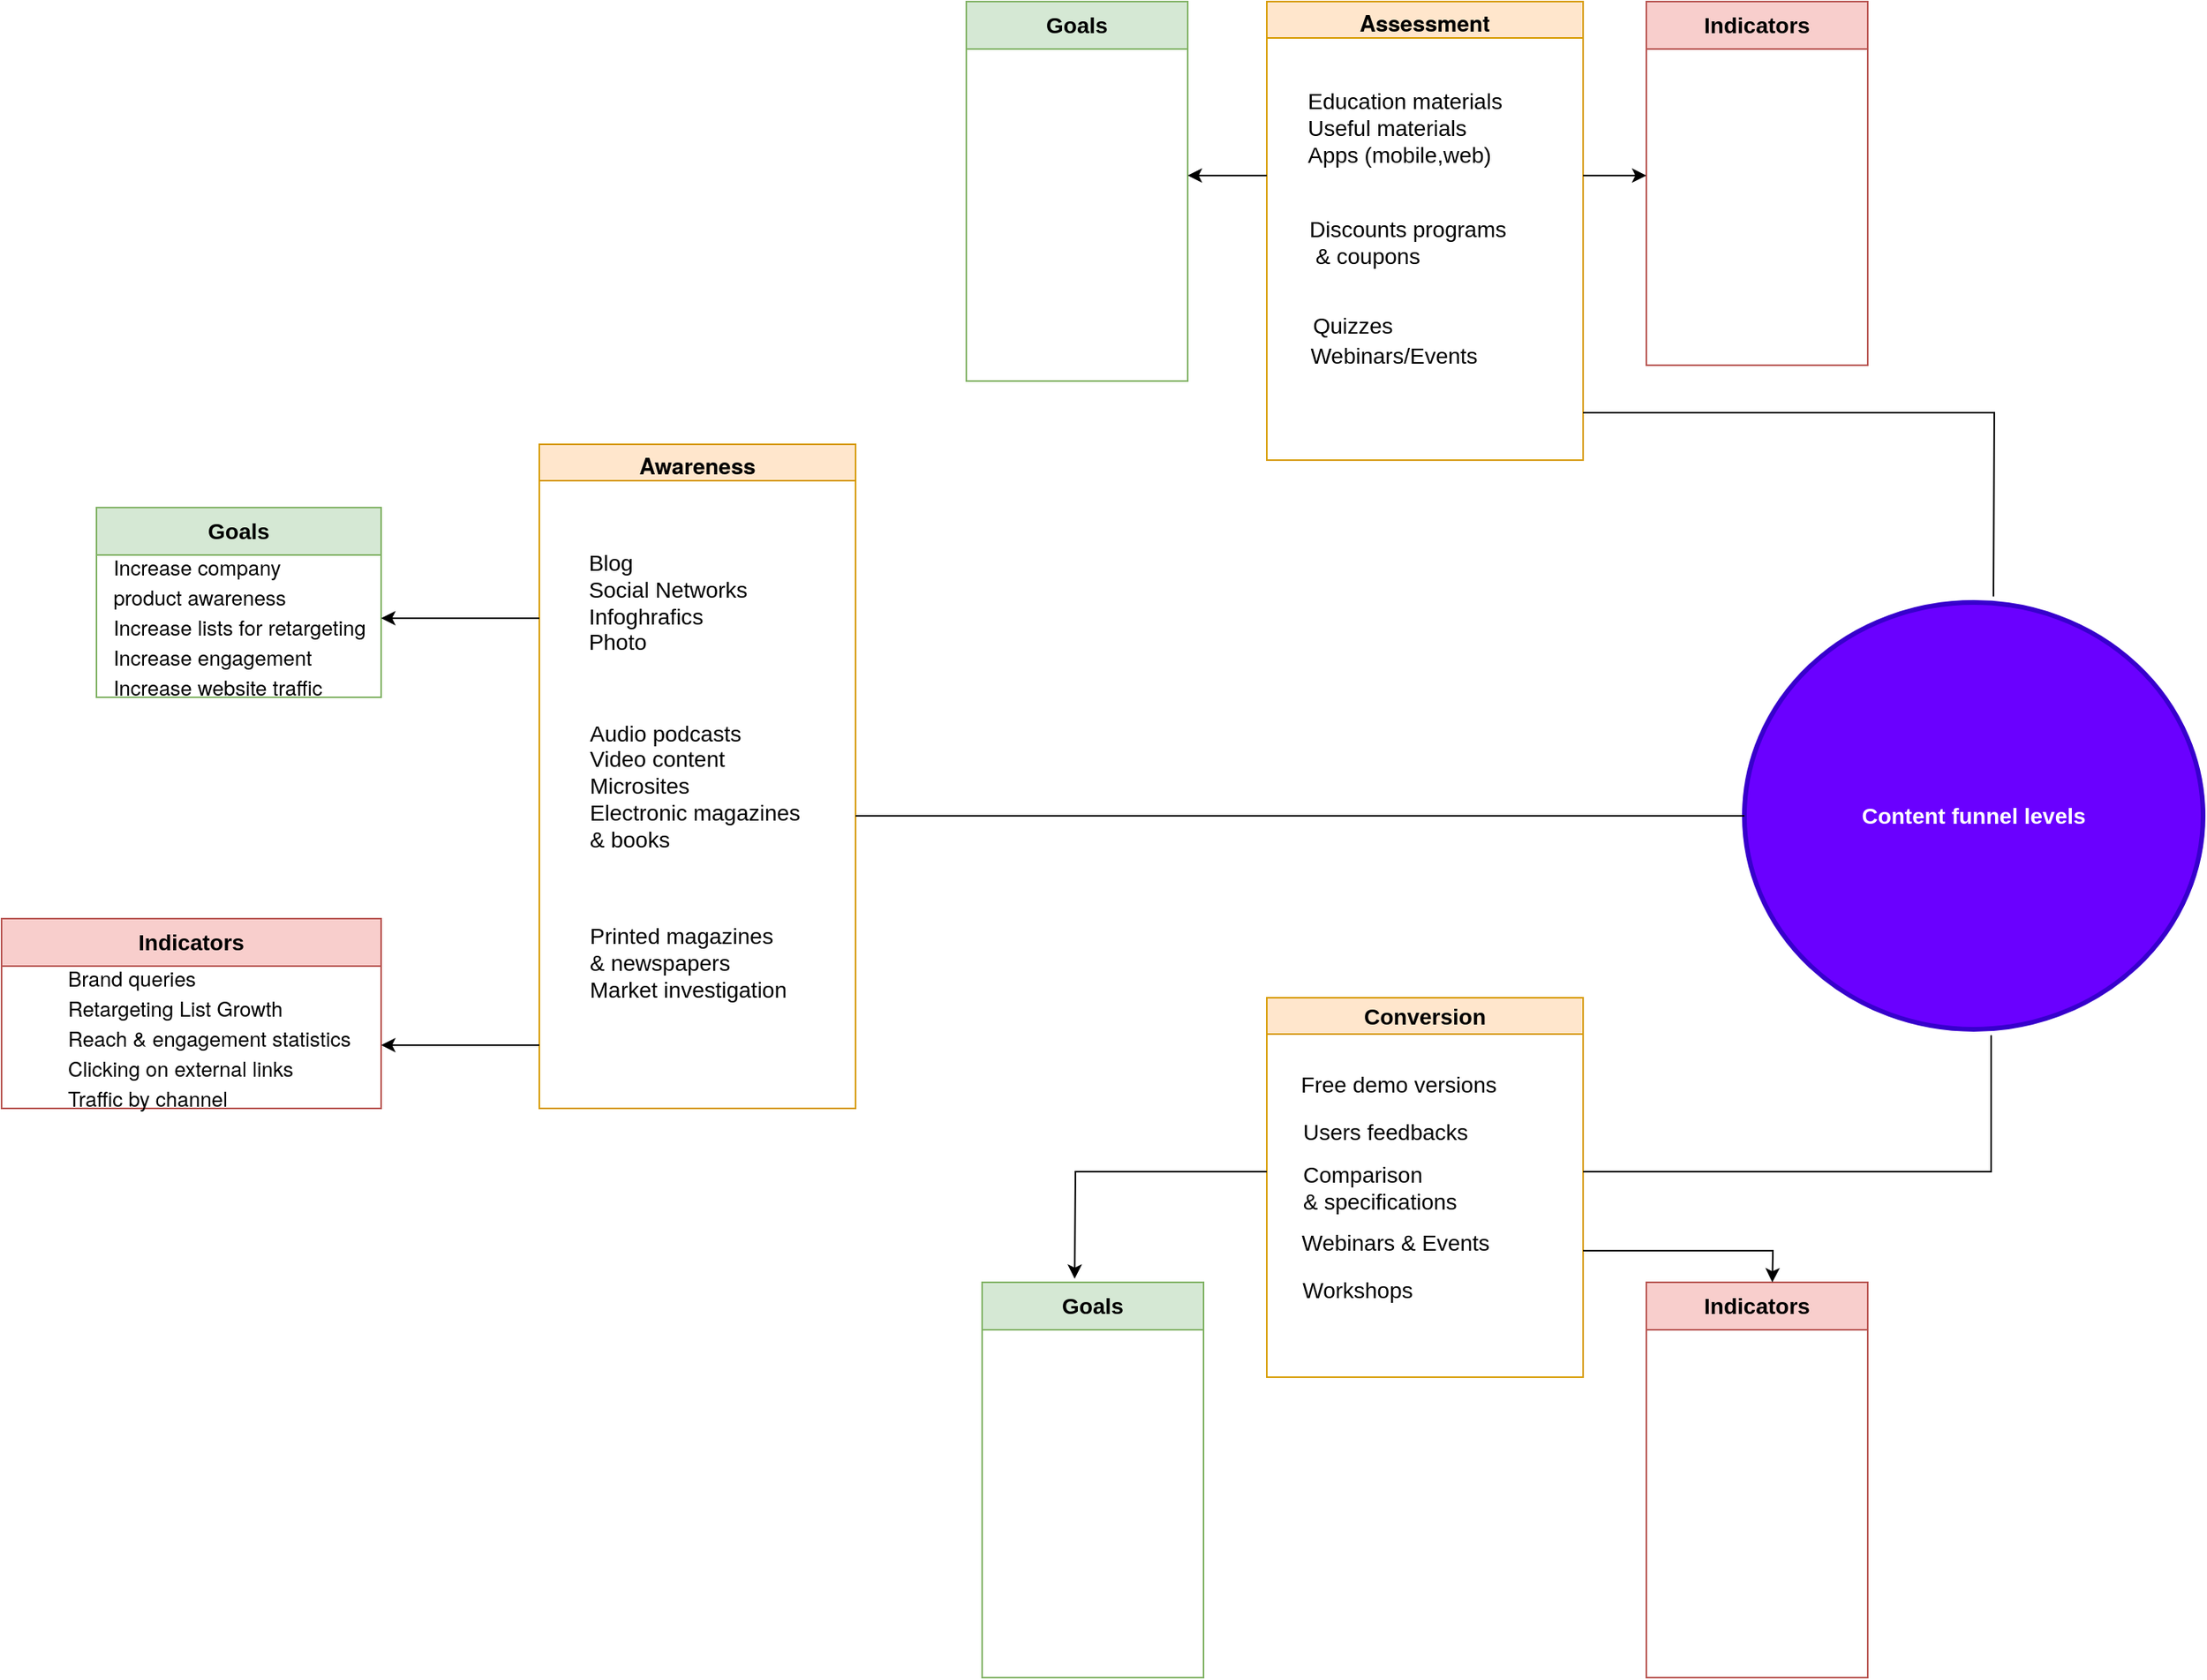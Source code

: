 <mxfile version="20.8.4" type="github">
  <diagram id="W-XU7vy2OOlPiPGa_6Xz" name="Сторінка-1">
    <mxGraphModel dx="1831" dy="1730" grid="1" gridSize="10" guides="1" tooltips="1" connect="1" arrows="1" fold="1" page="1" pageScale="1" pageWidth="827" pageHeight="1169" math="0" shadow="0">
      <root>
        <mxCell id="0" />
        <mxCell id="1" parent="0" />
        <mxCell id="xw8NrH_wL4yB2DSa02c_-1" value="&lt;p style=&quot;margin: 0px; font-variant-numeric: normal; font-variant-east-asian: normal; font-stretch: normal; line-height: normal; font-family: &amp;quot;Helvetica Neue&amp;quot;; text-align: start;&quot; class=&quot;p1&quot;&gt;&lt;font style=&quot;font-size: 14px;&quot;&gt;Assessment&lt;/font&gt;&lt;/p&gt;" style="swimlane;whiteSpace=wrap;html=1;fillColor=#ffe6cc;strokeColor=#d79b00;" parent="1" vertex="1">
          <mxGeometry x="80" y="-60" width="200" height="290" as="geometry" />
        </mxCell>
        <mxCell id="D-jwVjl-keqtQ8U902Bl-1" value="&lt;font style=&quot;font-size: 14px;&quot;&gt;Education materials&lt;br&gt;Useful materials&lt;br&gt;Apps (mobile,web)&lt;br&gt;&lt;br&gt;&lt;br&gt;&lt;br&gt;&lt;/font&gt;" style="text;html=1;align=left;verticalAlign=middle;resizable=0;points=[];autosize=1;strokeColor=none;fillColor=none;" vertex="1" parent="xw8NrH_wL4yB2DSa02c_-1">
          <mxGeometry x="24" y="50" width="150" height="110" as="geometry" />
        </mxCell>
        <mxCell id="D-jwVjl-keqtQ8U902Bl-3" value="Discounts programs&lt;br&gt;&amp;nbsp;&amp;amp; coupons" style="text;html=1;align=left;verticalAlign=middle;resizable=0;points=[];autosize=1;strokeColor=none;fillColor=none;fontSize=14;" vertex="1" parent="xw8NrH_wL4yB2DSa02c_-1">
          <mxGeometry x="25" y="127" width="150" height="50" as="geometry" />
        </mxCell>
        <mxCell id="D-jwVjl-keqtQ8U902Bl-4" value="Quizzes" style="text;html=1;align=center;verticalAlign=middle;resizable=0;points=[];autosize=1;strokeColor=none;fillColor=none;fontSize=14;" vertex="1" parent="xw8NrH_wL4yB2DSa02c_-1">
          <mxGeometry x="19" y="190" width="70" height="30" as="geometry" />
        </mxCell>
        <mxCell id="D-jwVjl-keqtQ8U902Bl-5" value="Webinars/Events" style="text;html=1;align=center;verticalAlign=middle;resizable=0;points=[];autosize=1;strokeColor=none;fillColor=none;fontSize=14;" vertex="1" parent="xw8NrH_wL4yB2DSa02c_-1">
          <mxGeometry x="15" y="209" width="130" height="30" as="geometry" />
        </mxCell>
        <mxCell id="xw8NrH_wL4yB2DSa02c_-2" value="&lt;font style=&quot;font-size: 14px;&quot;&gt;Conversion&lt;/font&gt;" style="swimlane;whiteSpace=wrap;html=1;fillColor=#ffe6cc;strokeColor=#d79b00;" parent="1" vertex="1">
          <mxGeometry x="80" y="570" width="200" height="240" as="geometry" />
        </mxCell>
        <mxCell id="xw8NrH_wL4yB2DSa02c_-8" value="&lt;font style=&quot;font-size: 14px;&quot;&gt;Free demo versions&lt;/font&gt;" style="text;html=1;align=center;verticalAlign=middle;resizable=0;points=[];autosize=1;strokeColor=none;fillColor=none;fontSize=14;" parent="xw8NrH_wL4yB2DSa02c_-2" vertex="1">
          <mxGeometry x="8" y="40" width="150" height="30" as="geometry" />
        </mxCell>
        <mxCell id="xw8NrH_wL4yB2DSa02c_-9" value="Users feedbacks" style="text;html=1;align=left;verticalAlign=middle;resizable=0;points=[];autosize=1;strokeColor=none;fillColor=none;fontSize=14;" parent="xw8NrH_wL4yB2DSa02c_-2" vertex="1">
          <mxGeometry x="21" y="70" width="130" height="30" as="geometry" />
        </mxCell>
        <mxCell id="xw8NrH_wL4yB2DSa02c_-10" value="Comparison&amp;nbsp;&lt;br&gt;&amp;amp; specifications" style="text;html=1;align=left;verticalAlign=middle;resizable=0;points=[];autosize=1;strokeColor=none;fillColor=none;fontSize=14;" parent="xw8NrH_wL4yB2DSa02c_-2" vertex="1">
          <mxGeometry x="21" y="95" width="120" height="50" as="geometry" />
        </mxCell>
        <mxCell id="xw8NrH_wL4yB2DSa02c_-11" value="Webinars &amp;amp; Events" style="text;html=1;align=center;verticalAlign=middle;resizable=0;points=[];autosize=1;strokeColor=none;fillColor=none;fontSize=14;" parent="xw8NrH_wL4yB2DSa02c_-2" vertex="1">
          <mxGeometry x="11" y="140" width="140" height="30" as="geometry" />
        </mxCell>
        <mxCell id="xw8NrH_wL4yB2DSa02c_-12" value="Workshops" style="text;html=1;align=center;verticalAlign=middle;resizable=0;points=[];autosize=1;strokeColor=none;fillColor=none;fontSize=14;strokeWidth=3;" parent="xw8NrH_wL4yB2DSa02c_-2" vertex="1">
          <mxGeometry x="12" y="170" width="90" height="30" as="geometry" />
        </mxCell>
        <mxCell id="xw8NrH_wL4yB2DSa02c_-3" value="&lt;p style=&quot;margin: 0px; font-variant-numeric: normal; font-variant-east-asian: normal; font-stretch: normal; line-height: normal; font-family: &amp;quot;Helvetica Neue&amp;quot;; text-align: start;&quot; class=&quot;p1&quot;&gt;&lt;font style=&quot;font-size: 14px;&quot;&gt;Awareness&lt;/font&gt;&lt;/p&gt;" style="swimlane;whiteSpace=wrap;html=1;fillColor=#ffe6cc;strokeColor=#d79b00;" parent="1" vertex="1">
          <mxGeometry x="-380" y="220" width="200" height="420" as="geometry" />
        </mxCell>
        <mxCell id="xw8NrH_wL4yB2DSa02c_-41" value="&lt;div style=&quot;text-align: left;&quot;&gt;&lt;span style=&quot;background-color: initial;&quot;&gt;Blog&lt;/span&gt;&lt;/div&gt;&lt;font style=&quot;font-size: 14px;&quot;&gt;&lt;div style=&quot;text-align: left;&quot;&gt;&lt;span style=&quot;background-color: initial;&quot;&gt;Social Networks&lt;/span&gt;&lt;/div&gt;&lt;div style=&quot;text-align: left;&quot;&gt;&lt;font style=&quot;background-color: initial;&quot;&gt;Infoghrafic&lt;/font&gt;&lt;span style=&quot;background-color: initial;&quot;&gt;s&lt;/span&gt;&lt;/div&gt;&lt;div style=&quot;text-align: left;&quot;&gt;&lt;span style=&quot;background-color: initial;&quot;&gt;Photo&lt;/span&gt;&lt;/div&gt;&lt;/font&gt;" style="text;html=1;align=center;verticalAlign=middle;resizable=0;points=[];autosize=1;strokeColor=none;fillColor=none;fontSize=14;" parent="xw8NrH_wL4yB2DSa02c_-3" vertex="1">
          <mxGeometry x="21" y="60" width="120" height="80" as="geometry" />
        </mxCell>
        <mxCell id="xw8NrH_wL4yB2DSa02c_-42" value="Audio podcasts&lt;br&gt;Video content&lt;br&gt;Microsites&lt;br&gt;Electronic magazines &lt;br&gt;&amp;amp; books" style="text;html=1;align=left;verticalAlign=middle;resizable=0;points=[];autosize=1;strokeColor=none;fillColor=none;fontSize=14;" parent="xw8NrH_wL4yB2DSa02c_-3" vertex="1">
          <mxGeometry x="30" y="166" width="160" height="100" as="geometry" />
        </mxCell>
        <mxCell id="xw8NrH_wL4yB2DSa02c_-43" value="Printed magazines&amp;nbsp;&lt;br&gt;&amp;amp; newspapers&lt;br&gt;Market investigation" style="text;html=1;align=left;verticalAlign=middle;resizable=0;points=[];autosize=1;strokeColor=none;fillColor=none;fontSize=14;strokeWidth=1;" parent="xw8NrH_wL4yB2DSa02c_-3" vertex="1">
          <mxGeometry x="30" y="298" width="150" height="60" as="geometry" />
        </mxCell>
        <mxCell id="xw8NrH_wL4yB2DSa02c_-4" value="&lt;font style=&quot;font-size: 14px;&quot;&gt;&lt;b&gt;Content funnel levels&lt;/b&gt;&lt;/font&gt;" style="ellipse;whiteSpace=wrap;html=1;fillColor=#6a00ff;fontColor=#ffffff;strokeColor=#3700CC;strokeWidth=3;" parent="1" vertex="1">
          <mxGeometry x="382" y="320" width="290" height="270" as="geometry" />
        </mxCell>
        <mxCell id="xw8NrH_wL4yB2DSa02c_-5" value="" style="endArrow=none;html=1;rounded=0;fontSize=14;entryX=0;entryY=0.5;entryDx=0;entryDy=0;" parent="1" target="xw8NrH_wL4yB2DSa02c_-4" edge="1">
          <mxGeometry width="50" height="50" relative="1" as="geometry">
            <mxPoint x="-180" y="455" as="sourcePoint" />
            <mxPoint x="290" y="430" as="targetPoint" />
          </mxGeometry>
        </mxCell>
        <mxCell id="xw8NrH_wL4yB2DSa02c_-6" value="" style="endArrow=none;html=1;rounded=0;fontSize=14;exitX=0.543;exitY=-0.014;exitDx=0;exitDy=0;exitPerimeter=0;" parent="1" source="xw8NrH_wL4yB2DSa02c_-4" edge="1">
          <mxGeometry width="50" height="50" relative="1" as="geometry">
            <mxPoint x="390" y="370" as="sourcePoint" />
            <mxPoint x="280" y="200" as="targetPoint" />
            <Array as="points">
              <mxPoint x="540" y="200" />
            </Array>
          </mxGeometry>
        </mxCell>
        <mxCell id="xw8NrH_wL4yB2DSa02c_-7" value="" style="endArrow=none;html=1;rounded=0;fontSize=14;entryX=0.538;entryY=1.014;entryDx=0;entryDy=0;entryPerimeter=0;" parent="1" target="xw8NrH_wL4yB2DSa02c_-4" edge="1">
          <mxGeometry width="50" height="50" relative="1" as="geometry">
            <mxPoint x="280" y="680" as="sourcePoint" />
            <mxPoint x="480" y="660" as="targetPoint" />
            <Array as="points">
              <mxPoint x="538" y="680" />
            </Array>
          </mxGeometry>
        </mxCell>
        <mxCell id="xw8NrH_wL4yB2DSa02c_-20" value="&lt;b&gt;Goals&lt;/b&gt;" style="swimlane;fontStyle=0;childLayout=stackLayout;horizontal=1;startSize=30;horizontalStack=0;resizeParent=1;resizeParentMax=0;resizeLast=0;collapsible=1;marginBottom=0;whiteSpace=wrap;html=1;strokeWidth=1;fontSize=14;fillColor=#d5e8d4;strokeColor=#82b366;" parent="1" vertex="1">
          <mxGeometry x="-110" y="-60" width="140" height="240" as="geometry" />
        </mxCell>
        <mxCell id="xw8NrH_wL4yB2DSa02c_-25" value="&lt;b&gt;Indicators&lt;/b&gt;" style="swimlane;fontStyle=0;childLayout=stackLayout;horizontal=1;startSize=30;horizontalStack=0;resizeParent=1;resizeParentMax=0;resizeLast=0;collapsible=1;marginBottom=0;whiteSpace=wrap;html=1;strokeWidth=1;fontSize=14;fillColor=#f8cecc;strokeColor=#b85450;" parent="1" vertex="1">
          <mxGeometry x="320" y="-60" width="140" height="230" as="geometry" />
        </mxCell>
        <mxCell id="xw8NrH_wL4yB2DSa02c_-29" value="" style="endArrow=classic;html=1;rounded=0;fontSize=14;" parent="1" edge="1">
          <mxGeometry width="50" height="50" relative="1" as="geometry">
            <mxPoint x="80" y="50" as="sourcePoint" />
            <mxPoint x="30" y="50" as="targetPoint" />
          </mxGeometry>
        </mxCell>
        <mxCell id="xw8NrH_wL4yB2DSa02c_-30" value="" style="endArrow=classic;html=1;rounded=0;fontSize=14;" parent="1" edge="1">
          <mxGeometry width="50" height="50" relative="1" as="geometry">
            <mxPoint x="280" y="50" as="sourcePoint" />
            <mxPoint x="320" y="50" as="targetPoint" />
          </mxGeometry>
        </mxCell>
        <mxCell id="xw8NrH_wL4yB2DSa02c_-31" value="&lt;b&gt;Goals&lt;/b&gt;" style="swimlane;fontStyle=0;childLayout=stackLayout;horizontal=1;startSize=30;horizontalStack=0;resizeParent=1;resizeParentMax=0;resizeLast=0;collapsible=1;marginBottom=0;whiteSpace=wrap;html=1;strokeWidth=1;fontSize=14;fillColor=#d5e8d4;strokeColor=#82b366;" parent="1" vertex="1">
          <mxGeometry x="-100" y="750" width="140" height="250" as="geometry" />
        </mxCell>
        <mxCell id="xw8NrH_wL4yB2DSa02c_-32" value="&lt;b&gt;Indicators&lt;/b&gt;" style="swimlane;fontStyle=0;childLayout=stackLayout;horizontal=1;startSize=30;horizontalStack=0;resizeParent=1;resizeParentMax=0;resizeLast=0;collapsible=1;marginBottom=0;whiteSpace=wrap;html=1;strokeWidth=1;fontSize=14;fillColor=#f8cecc;strokeColor=#b85450;" parent="1" vertex="1">
          <mxGeometry x="320" y="750" width="140" height="250" as="geometry" />
        </mxCell>
        <mxCell id="xw8NrH_wL4yB2DSa02c_-33" value="" style="endArrow=classic;html=1;rounded=0;fontSize=14;entryX=0.418;entryY=-0.009;entryDx=0;entryDy=0;entryPerimeter=0;" parent="1" target="xw8NrH_wL4yB2DSa02c_-31" edge="1">
          <mxGeometry width="50" height="50" relative="1" as="geometry">
            <mxPoint x="80" y="680" as="sourcePoint" />
            <mxPoint x="70" y="630" as="targetPoint" />
            <Array as="points">
              <mxPoint x="-41" y="680" />
            </Array>
          </mxGeometry>
        </mxCell>
        <mxCell id="xw8NrH_wL4yB2DSa02c_-34" value="" style="endArrow=classic;html=1;rounded=0;fontSize=14;entryX=0.569;entryY=0;entryDx=0;entryDy=0;entryPerimeter=0;" parent="1" target="xw8NrH_wL4yB2DSa02c_-32" edge="1">
          <mxGeometry width="50" height="50" relative="1" as="geometry">
            <mxPoint x="280" y="730" as="sourcePoint" />
            <mxPoint x="340" y="700" as="targetPoint" />
            <Array as="points">
              <mxPoint x="400" y="730" />
            </Array>
          </mxGeometry>
        </mxCell>
        <mxCell id="xw8NrH_wL4yB2DSa02c_-35" value="&lt;b&gt;Indicators&lt;/b&gt;" style="swimlane;fontStyle=0;childLayout=stackLayout;horizontal=1;startSize=30;horizontalStack=0;resizeParent=1;resizeParentMax=0;resizeLast=0;collapsible=1;marginBottom=0;whiteSpace=wrap;html=1;strokeWidth=1;fontSize=14;fillColor=#f8cecc;strokeColor=#b85450;" parent="1" vertex="1">
          <mxGeometry x="-720" y="520" width="240" height="120" as="geometry" />
        </mxCell>
        <mxCell id="D-jwVjl-keqtQ8U902Bl-7" value="&lt;blockquote style=&quot;margin: 0 0 0 40px; border: none; padding: 0px;&quot;&gt;&lt;p style=&quot;margin: 0px; font-variant-numeric: normal; font-variant-east-asian: normal; font-stretch: normal; font-size: 13px; line-height: normal; font-family: &amp;quot;Helvetica Neue&amp;quot;;&quot; class=&quot;p1&quot;&gt;Brand queries&lt;/p&gt;&lt;p style=&quot;margin: 0px; font-variant-numeric: normal; font-variant-east-asian: normal; font-stretch: normal; font-size: 13px; line-height: normal; font-family: &amp;quot;Helvetica Neue&amp;quot;;&quot; class=&quot;p1&quot;&gt;Retargeting List Growth&lt;/p&gt;&lt;p style=&quot;margin: 0px; font-variant-numeric: normal; font-variant-east-asian: normal; font-stretch: normal; font-size: 13px; line-height: normal; font-family: &amp;quot;Helvetica Neue&amp;quot;;&quot; class=&quot;p1&quot;&gt;Reach &amp;amp; engagement statistics&lt;/p&gt;&lt;p style=&quot;margin: 0px; font-variant-numeric: normal; font-variant-east-asian: normal; font-stretch: normal; font-size: 13px; line-height: normal; font-family: &amp;quot;Helvetica Neue&amp;quot;;&quot; class=&quot;p1&quot;&gt;Clicking on external links&lt;/p&gt;&lt;p style=&quot;margin: 0px; font-variant-numeric: normal; font-variant-east-asian: normal; font-stretch: normal; font-size: 13px; line-height: normal; font-family: &amp;quot;Helvetica Neue&amp;quot;;&quot; class=&quot;p1&quot;&gt;Traffic by channel&lt;/p&gt;&lt;/blockquote&gt;" style="text;html=1;align=left;verticalAlign=middle;resizable=0;points=[];autosize=1;strokeColor=none;fillColor=none;fontSize=14;" vertex="1" parent="xw8NrH_wL4yB2DSa02c_-35">
          <mxGeometry y="30" width="240" height="90" as="geometry" />
        </mxCell>
        <mxCell id="xw8NrH_wL4yB2DSa02c_-36" value="&lt;b&gt;Goals&lt;/b&gt;" style="swimlane;fontStyle=0;childLayout=stackLayout;horizontal=1;startSize=30;horizontalStack=0;resizeParent=1;resizeParentMax=0;resizeLast=0;collapsible=1;marginBottom=0;whiteSpace=wrap;html=1;strokeWidth=1;fontSize=14;fillColor=#d5e8d4;strokeColor=#82b366;" parent="1" vertex="1">
          <mxGeometry x="-660" y="260" width="180" height="120" as="geometry" />
        </mxCell>
        <mxCell id="D-jwVjl-keqtQ8U902Bl-6" value="&lt;p style=&quot;margin: 0px; font-variant-numeric: normal; font-variant-east-asian: normal; font-stretch: normal; font-size: 13px; line-height: normal; font-family: &amp;quot;Helvetica Neue&amp;quot;; text-align: start;&quot; class=&quot;p1&quot;&gt;Increase company&amp;nbsp;&lt;/p&gt;&lt;p style=&quot;margin: 0px; font-variant-numeric: normal; font-variant-east-asian: normal; font-stretch: normal; font-size: 13px; line-height: normal; font-family: &amp;quot;Helvetica Neue&amp;quot;; text-align: start;&quot; class=&quot;p1&quot;&gt;&lt;span style=&quot;background-color: initial;&quot;&gt;product awareness&lt;/span&gt;&lt;/p&gt;&lt;p style=&quot;margin: 0px; font-variant-numeric: normal; font-variant-east-asian: normal; font-stretch: normal; font-size: 13px; line-height: normal; font-family: &amp;quot;Helvetica Neue&amp;quot;; text-align: start;&quot; class=&quot;p1&quot;&gt;Increase lists for retargeting&lt;/p&gt;&lt;p style=&quot;margin: 0px; font-variant-numeric: normal; font-variant-east-asian: normal; font-stretch: normal; font-size: 13px; line-height: normal; font-family: &amp;quot;Helvetica Neue&amp;quot;; text-align: start;&quot; class=&quot;p1&quot;&gt;Increase engagement&lt;/p&gt;&lt;p style=&quot;margin: 0px; font-variant-numeric: normal; font-variant-east-asian: normal; font-stretch: normal; font-size: 13px; line-height: normal; font-family: &amp;quot;Helvetica Neue&amp;quot;; text-align: start;&quot; class=&quot;p1&quot;&gt;Increase website traffic&lt;/p&gt;" style="text;html=1;align=center;verticalAlign=middle;resizable=0;points=[];autosize=1;strokeColor=none;fillColor=none;fontSize=14;" vertex="1" parent="xw8NrH_wL4yB2DSa02c_-36">
          <mxGeometry y="30" width="180" height="90" as="geometry" />
        </mxCell>
        <mxCell id="xw8NrH_wL4yB2DSa02c_-38" value="" style="endArrow=classic;html=1;rounded=0;fontSize=14;" parent="1" edge="1">
          <mxGeometry width="50" height="50" relative="1" as="geometry">
            <mxPoint x="-380" y="330" as="sourcePoint" />
            <mxPoint x="-480" y="330" as="targetPoint" />
          </mxGeometry>
        </mxCell>
        <mxCell id="xw8NrH_wL4yB2DSa02c_-39" value="" style="endArrow=classic;html=1;rounded=0;fontSize=14;" parent="1" edge="1">
          <mxGeometry width="50" height="50" relative="1" as="geometry">
            <mxPoint x="-380" y="600" as="sourcePoint" />
            <mxPoint x="-480" y="600" as="targetPoint" />
          </mxGeometry>
        </mxCell>
      </root>
    </mxGraphModel>
  </diagram>
</mxfile>
